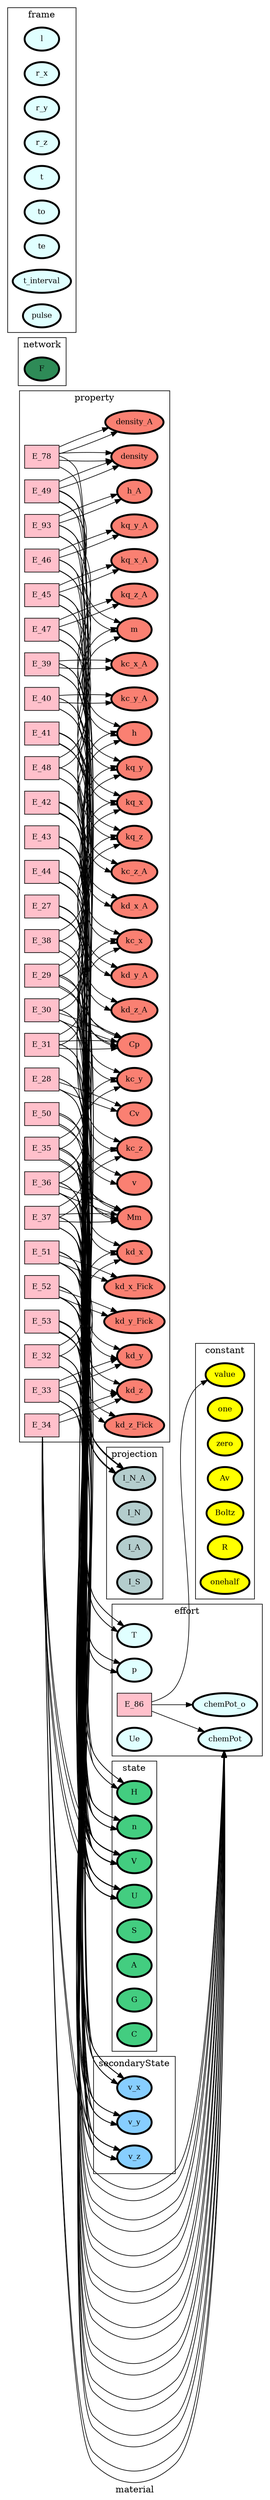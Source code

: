 digraph material {
label=material;
rankdir=LR;
E_93 -> V_47  [splines=ortho];
E_93 -> V_48  [splines=ortho];
E_27 -> V_19  [splines=ortho];
E_27 -> V_22  [splines=ortho];
E_28 -> V_16  [splines=ortho];
E_28 -> V_19  [splines=ortho];
E_29 -> V_15  [splines=ortho];
E_29 -> V_27  [splines=ortho];
E_29 -> V_36  [splines=ortho];
E_30 -> V_15  [splines=ortho];
E_30 -> V_28  [splines=ortho];
E_30 -> V_36  [splines=ortho];
E_31 -> V_15  [splines=ortho];
E_31 -> V_29  [splines=ortho];
E_31 -> V_36  [splines=ortho];
E_32 -> V_15  [splines=ortho];
E_32 -> V_16  [splines=ortho];
E_32 -> V_21  [splines=ortho];
E_32 -> V_27  [splines=ortho];
E_33 -> V_15  [splines=ortho];
E_33 -> V_16  [splines=ortho];
E_33 -> V_21  [splines=ortho];
E_33 -> V_28  [splines=ortho];
E_34 -> V_15  [splines=ortho];
E_34 -> V_16  [splines=ortho];
E_34 -> V_21  [splines=ortho];
E_34 -> V_29  [splines=ortho];
E_35 -> V_15  [splines=ortho];
E_35 -> V_16  [splines=ortho];
E_35 -> V_20  [splines=ortho];
E_35 -> V_21  [splines=ortho];
E_35 -> V_26  [splines=ortho];
E_35 -> V_27  [splines=ortho];
E_36 -> V_15  [splines=ortho];
E_36 -> V_16  [splines=ortho];
E_36 -> V_20  [splines=ortho];
E_36 -> V_21  [splines=ortho];
E_36 -> V_26  [splines=ortho];
E_36 -> V_28  [splines=ortho];
E_37 -> V_15  [splines=ortho];
E_37 -> V_16  [splines=ortho];
E_37 -> V_20  [splines=ortho];
E_37 -> V_21  [splines=ortho];
E_37 -> V_26  [splines=ortho];
E_37 -> V_29  [splines=ortho];
E_38 -> V_18  [splines=ortho];
E_38 -> V_22  [splines=ortho];
E_39 -> V_44  [splines=ortho];
E_39 -> V_48  [splines=ortho];
E_40 -> V_45  [splines=ortho];
E_40 -> V_48  [splines=ortho];
E_41 -> V_46  [splines=ortho];
E_41 -> V_48  [splines=ortho];
E_42 -> V_41  [splines=ortho];
E_42 -> V_48  [splines=ortho];
E_43 -> V_42  [splines=ortho];
E_43 -> V_48  [splines=ortho];
E_44 -> V_43  [splines=ortho];
E_44 -> V_48  [splines=ortho];
E_45 -> V_38  [splines=ortho];
E_45 -> V_48  [splines=ortho];
E_46 -> V_39  [splines=ortho];
E_46 -> V_48  [splines=ortho];
E_47 -> V_40  [splines=ortho];
E_47 -> V_48  [splines=ortho];
E_48 -> V_18  [splines=ortho];
E_48 -> V_26  [splines=ortho];
E_49 -> V_15  [splines=ortho];
E_49 -> V_58  [splines=ortho];
E_50 -> V_15  [splines=ortho];
E_50 -> V_18  [splines=ortho];
E_51 -> V_16  [splines=ortho];
E_51 -> V_18  [splines=ortho];
E_51 -> V_21  [splines=ortho];
E_51 -> V_27  [splines=ortho];
E_51 -> V_48  [splines=ortho];
E_52 -> V_16  [splines=ortho];
E_52 -> V_18  [splines=ortho];
E_52 -> V_21  [splines=ortho];
E_52 -> V_28  [splines=ortho];
E_52 -> V_48  [splines=ortho];
E_53 -> V_16  [splines=ortho];
E_53 -> V_18  [splines=ortho];
E_53 -> V_21  [splines=ortho];
E_53 -> V_29  [splines=ortho];
E_53 -> V_48  [splines=ortho];
E_78 -> V_48  [splines=ortho];
E_78 -> V_59  [splines=ortho];
subgraph cluster_material___property {
label=property;
rankdir=LR;
V_107 [fillcolor=salmon, fontsize=12, label=h_A, penwidth=3, style=filled];
V_26 [fillcolor=salmon, fontsize=12, label=Mm, penwidth=3, style=filled];
V_36 [fillcolor=salmon, fontsize=12, label=Cp, penwidth=3, style=filled];
V_37 [fillcolor=salmon, fontsize=12, label=Cv, penwidth=3, style=filled];
V_38 [fillcolor=salmon, fontsize=12, label=kq_x, penwidth=3, style=filled];
V_39 [fillcolor=salmon, fontsize=12, label=kq_y, penwidth=3, style=filled];
V_40 [fillcolor=salmon, fontsize=12, label=kq_z, penwidth=3, style=filled];
V_41 [fillcolor=salmon, fontsize=12, label=kd_x, penwidth=3, style=filled];
V_42 [fillcolor=salmon, fontsize=12, label=kd_y, penwidth=3, style=filled];
V_43 [fillcolor=salmon, fontsize=12, label=kd_z, penwidth=3, style=filled];
V_44 [fillcolor=salmon, fontsize=12, label=kc_x, penwidth=3, style=filled];
V_45 [fillcolor=salmon, fontsize=12, label=kc_y, penwidth=3, style=filled];
V_46 [fillcolor=salmon, fontsize=12, label=kc_z, penwidth=3, style=filled];
V_47 [fillcolor=salmon, fontsize=12, label=h, penwidth=3, style=filled];
V_49 [fillcolor=salmon, fontsize=12, label=kc_x_A, penwidth=3, style=filled];
V_50 [fillcolor=salmon, fontsize=12, label=kc_y_A, penwidth=3, style=filled];
V_51 [fillcolor=salmon, fontsize=12, label=kc_z_A, penwidth=3, style=filled];
V_52 [fillcolor=salmon, fontsize=12, label=kd_x_A, penwidth=3, style=filled];
V_53 [fillcolor=salmon, fontsize=12, label=kd_y_A, penwidth=3, style=filled];
V_54 [fillcolor=salmon, fontsize=12, label=kd_z_A, penwidth=3, style=filled];
V_55 [fillcolor=salmon, fontsize=12, label=kq_x_A, penwidth=3, style=filled];
V_56 [fillcolor=salmon, fontsize=12, label=kq_y_A, penwidth=3, style=filled];
V_57 [fillcolor=salmon, fontsize=12, label=kq_z_A, penwidth=3, style=filled];
V_58 [fillcolor=salmon, fontsize=12, label=m, penwidth=3, style=filled];
V_59 [fillcolor=salmon, fontsize=12, label=density, penwidth=3, style=filled];
V_60 [fillcolor=salmon, fontsize=12, label=v, penwidth=3, style=filled];
V_61 [fillcolor=salmon, fontsize=12, label=kd_x_Fick, penwidth=3, style=filled];
V_62 [fillcolor=salmon, fontsize=12, label=kd_y_Fick, penwidth=3, style=filled];
V_63 [fillcolor=salmon, fontsize=12, label=kd_z_Fick, penwidth=3, style=filled];
V_89 [fillcolor=salmon, fontsize=12, label=density_A, penwidth=3, style=filled];
E_93 [fillcolor=pink, fontsize=12, shape=box, style=filled];
E_93 -> V_107  [splines=ortho];
E_27 [fillcolor=pink, fontsize=12, shape=box, style=filled];
E_27 -> V_36  [splines=ortho];
E_28 [fillcolor=pink, fontsize=12, shape=box, style=filled];
E_28 -> V_37  [splines=ortho];
E_29 [fillcolor=pink, fontsize=12, shape=box, style=filled];
E_29 -> V_38  [splines=ortho];
E_30 [fillcolor=pink, fontsize=12, shape=box, style=filled];
E_30 -> V_39  [splines=ortho];
E_31 [fillcolor=pink, fontsize=12, shape=box, style=filled];
E_31 -> V_40  [splines=ortho];
E_32 [fillcolor=pink, fontsize=12, shape=box, style=filled];
E_32 -> V_41  [splines=ortho];
E_33 [fillcolor=pink, fontsize=12, shape=box, style=filled];
E_33 -> V_42  [splines=ortho];
E_34 [fillcolor=pink, fontsize=12, shape=box, style=filled];
E_34 -> V_43  [splines=ortho];
E_35 [fillcolor=pink, fontsize=12, shape=box, style=filled];
E_35 -> V_44  [splines=ortho];
E_36 [fillcolor=pink, fontsize=12, shape=box, style=filled];
E_36 -> V_45  [splines=ortho];
E_37 [fillcolor=pink, fontsize=12, shape=box, style=filled];
E_37 -> V_46  [splines=ortho];
E_38 [fillcolor=pink, fontsize=12, shape=box, style=filled];
E_38 -> V_47  [splines=ortho];
E_39 [fillcolor=pink, fontsize=12, shape=box, style=filled];
E_39 -> V_49  [splines=ortho];
E_40 [fillcolor=pink, fontsize=12, shape=box, style=filled];
E_40 -> V_50  [splines=ortho];
E_41 [fillcolor=pink, fontsize=12, shape=box, style=filled];
E_41 -> V_51  [splines=ortho];
E_42 [fillcolor=pink, fontsize=12, shape=box, style=filled];
E_42 -> V_52  [splines=ortho];
E_43 [fillcolor=pink, fontsize=12, shape=box, style=filled];
E_43 -> V_53  [splines=ortho];
E_44 [fillcolor=pink, fontsize=12, shape=box, style=filled];
E_44 -> V_54  [splines=ortho];
E_45 [fillcolor=pink, fontsize=12, shape=box, style=filled];
E_45 -> V_55  [splines=ortho];
E_46 [fillcolor=pink, fontsize=12, shape=box, style=filled];
E_46 -> V_56  [splines=ortho];
E_47 [fillcolor=pink, fontsize=12, shape=box, style=filled];
E_47 -> V_57  [splines=ortho];
E_48 [fillcolor=pink, fontsize=12, shape=box, style=filled];
E_48 -> V_58  [splines=ortho];
E_49 [fillcolor=pink, fontsize=12, shape=box, style=filled];
E_49 -> V_59  [splines=ortho];
E_50 [fillcolor=pink, fontsize=12, shape=box, style=filled];
E_50 -> V_60  [splines=ortho];
E_51 [fillcolor=pink, fontsize=12, shape=box, style=filled];
E_51 -> V_61  [splines=ortho];
E_52 [fillcolor=pink, fontsize=12, shape=box, style=filled];
E_52 -> V_62  [splines=ortho];
E_53 [fillcolor=pink, fontsize=12, shape=box, style=filled];
E_53 -> V_63  [splines=ortho];
E_78 [fillcolor=pink, fontsize=12, shape=box, style=filled];
E_78 -> V_89  [splines=ortho];
}

subgraph cluster_material___network {
label=network;
rankdir=LR;
V_10 [fillcolor=seagreen4, fontsize=12, label=F, penwidth=3, style=filled];
}

subgraph cluster_material___projection {
label=projection;
rankdir=LR;
V_48 [fillcolor=lightcyan3, fontsize=12, label=I_N_A, penwidth=3, style=filled];
V_96 [fillcolor=lightcyan3, fontsize=12, label=I_N, penwidth=3, style=filled];
V_97 [fillcolor=lightcyan3, fontsize=12, label=I_A, penwidth=3, style=filled];
V_98 [fillcolor=lightcyan3, fontsize=12, label=I_S, penwidth=3, style=filled];
}

subgraph cluster_material___differenceOperator {
label=differenceOperator;
rankdir=LR;
}

subgraph cluster_material___frame {
label=frame;
rankdir=LR;
V_11 [fillcolor=lightcyan1, fontsize=12, label=l, penwidth=3, style=filled];
V_12 [fillcolor=lightcyan1, fontsize=12, label=r_x, penwidth=3, style=filled];
V_13 [fillcolor=lightcyan1, fontsize=12, label=r_y, penwidth=3, style=filled];
V_14 [fillcolor=lightcyan1, fontsize=12, label=r_z, penwidth=3, style=filled];
V_4 [fillcolor=lightcyan1, fontsize=12, label=t, penwidth=3, style=filled];
V_5 [fillcolor=lightcyan1, fontsize=12, label=to, penwidth=3, style=filled];
V_6 [fillcolor=lightcyan1, fontsize=12, label=te, penwidth=3, style=filled];
V_7 [fillcolor=lightcyan1, fontsize=12, label=t_interval, penwidth=3, style=filled];
V_9 [fillcolor=lightcyan1, fontsize=12, label=pulse, penwidth=3, style=filled];
}

subgraph cluster_material___state {
label=state;
rankdir=LR;
V_15 [fillcolor=seagreen3, fontsize=12, label=V, penwidth=3, style=filled];
V_16 [fillcolor=seagreen3, fontsize=12, label=U, penwidth=3, style=filled];
V_17 [fillcolor=seagreen3, fontsize=12, label=S, penwidth=3, style=filled];
V_18 [fillcolor=seagreen3, fontsize=12, label=n, penwidth=3, style=filled];
V_22 [fillcolor=seagreen3, fontsize=12, label=H, penwidth=3, style=filled];
V_23 [fillcolor=seagreen3, fontsize=12, label=A, penwidth=3, style=filled];
V_24 [fillcolor=seagreen3, fontsize=12, label=G, penwidth=3, style=filled];
V_25 [fillcolor=seagreen3, fontsize=12, label=C, penwidth=3, style=filled];
}

subgraph cluster_material___constant {
label=constant;
rankdir=LR;
V_1 [fillcolor=yellow, fontsize=12, label=value, penwidth=3, style=filled];
V_2 [fillcolor=yellow, fontsize=12, label=one, penwidth=3, style=filled];
V_3 [fillcolor=yellow, fontsize=12, label=zero, penwidth=3, style=filled];
V_32 [fillcolor=yellow, fontsize=12, label=Av, penwidth=3, style=filled];
V_33 [fillcolor=yellow, fontsize=12, label=Boltz, penwidth=3, style=filled];
V_34 [fillcolor=yellow, fontsize=12, label=R, penwidth=3, style=filled];
V_8 [fillcolor=yellow, fontsize=12, label=onehalf, penwidth=3, style=filled];
}

E_86 -> V_1  [splines=ortho];
E_86 -> V_21  [splines=ortho];
subgraph cluster_material___effort {
label=effort;
rankdir=LR;
V_102 [fillcolor=lightcyan, fontsize=12, label=chemPot_o, penwidth=3, style=filled];
V_19 [fillcolor=lightcyan, fontsize=12, label=T, penwidth=3, style=filled];
V_20 [fillcolor=lightcyan, fontsize=12, label=p, penwidth=3, style=filled];
V_21 [fillcolor=lightcyan, fontsize=12, label=chemPot, penwidth=3, style=filled];
V_35 [fillcolor=lightcyan, fontsize=12, label=Ue, penwidth=3, style=filled];
E_86 [fillcolor=pink, fontsize=12, shape=box, style=filled];
E_86 -> V_102  [splines=ortho];
}

subgraph cluster_material___secondaryState {
label=secondaryState;
rankdir=LR;
V_27 [fillcolor=skyblue1, fontsize=12, label=v_x, penwidth=3, style=filled];
V_28 [fillcolor=skyblue1, fontsize=12, label=v_y, penwidth=3, style=filled];
V_29 [fillcolor=skyblue1, fontsize=12, label=v_z, penwidth=3, style=filled];
}

subgraph cluster_material___diffState {
label=diffState;
rankdir=LR;
}

E_93 -> V_47  [splines=ortho];
E_93 -> V_48  [splines=ortho];
E_27 -> V_19  [splines=ortho];
E_27 -> V_22  [splines=ortho];
E_28 -> V_16  [splines=ortho];
E_28 -> V_19  [splines=ortho];
E_29 -> V_15  [splines=ortho];
E_29 -> V_27  [splines=ortho];
E_29 -> V_36  [splines=ortho];
E_30 -> V_15  [splines=ortho];
E_30 -> V_28  [splines=ortho];
E_30 -> V_36  [splines=ortho];
E_31 -> V_15  [splines=ortho];
E_31 -> V_29  [splines=ortho];
E_31 -> V_36  [splines=ortho];
E_32 -> V_15  [splines=ortho];
E_32 -> V_16  [splines=ortho];
E_32 -> V_21  [splines=ortho];
E_32 -> V_27  [splines=ortho];
E_33 -> V_15  [splines=ortho];
E_33 -> V_16  [splines=ortho];
E_33 -> V_21  [splines=ortho];
E_33 -> V_28  [splines=ortho];
E_34 -> V_15  [splines=ortho];
E_34 -> V_16  [splines=ortho];
E_34 -> V_21  [splines=ortho];
E_34 -> V_29  [splines=ortho];
E_35 -> V_15  [splines=ortho];
E_35 -> V_16  [splines=ortho];
E_35 -> V_20  [splines=ortho];
E_35 -> V_21  [splines=ortho];
E_35 -> V_26  [splines=ortho];
E_35 -> V_27  [splines=ortho];
E_36 -> V_15  [splines=ortho];
E_36 -> V_16  [splines=ortho];
E_36 -> V_20  [splines=ortho];
E_36 -> V_21  [splines=ortho];
E_36 -> V_26  [splines=ortho];
E_36 -> V_28  [splines=ortho];
E_37 -> V_15  [splines=ortho];
E_37 -> V_16  [splines=ortho];
E_37 -> V_20  [splines=ortho];
E_37 -> V_21  [splines=ortho];
E_37 -> V_26  [splines=ortho];
E_37 -> V_29  [splines=ortho];
E_38 -> V_18  [splines=ortho];
E_38 -> V_22  [splines=ortho];
E_39 -> V_44  [splines=ortho];
E_39 -> V_48  [splines=ortho];
E_40 -> V_45  [splines=ortho];
E_40 -> V_48  [splines=ortho];
E_41 -> V_46  [splines=ortho];
E_41 -> V_48  [splines=ortho];
E_42 -> V_41  [splines=ortho];
E_42 -> V_48  [splines=ortho];
E_43 -> V_42  [splines=ortho];
E_43 -> V_48  [splines=ortho];
E_44 -> V_43  [splines=ortho];
E_44 -> V_48  [splines=ortho];
E_45 -> V_38  [splines=ortho];
E_45 -> V_48  [splines=ortho];
E_46 -> V_39  [splines=ortho];
E_46 -> V_48  [splines=ortho];
E_47 -> V_40  [splines=ortho];
E_47 -> V_48  [splines=ortho];
E_48 -> V_18  [splines=ortho];
E_48 -> V_26  [splines=ortho];
E_49 -> V_15  [splines=ortho];
E_49 -> V_58  [splines=ortho];
E_50 -> V_15  [splines=ortho];
E_50 -> V_18  [splines=ortho];
E_51 -> V_16  [splines=ortho];
E_51 -> V_18  [splines=ortho];
E_51 -> V_21  [splines=ortho];
E_51 -> V_27  [splines=ortho];
E_51 -> V_48  [splines=ortho];
E_52 -> V_16  [splines=ortho];
E_52 -> V_18  [splines=ortho];
E_52 -> V_21  [splines=ortho];
E_52 -> V_28  [splines=ortho];
E_52 -> V_48  [splines=ortho];
E_53 -> V_16  [splines=ortho];
E_53 -> V_18  [splines=ortho];
E_53 -> V_21  [splines=ortho];
E_53 -> V_29  [splines=ortho];
E_53 -> V_48  [splines=ortho];
E_78 -> V_48  [splines=ortho];
E_78 -> V_59  [splines=ortho];
subgraph cluster_material___property {
label=property;
rankdir=LR;
V_107 [fillcolor=salmon, fontsize=12, label=h_A, penwidth=3, style=filled];
V_26 [fillcolor=salmon, fontsize=12, label=Mm, penwidth=3, style=filled];
V_36 [fillcolor=salmon, fontsize=12, label=Cp, penwidth=3, style=filled];
V_37 [fillcolor=salmon, fontsize=12, label=Cv, penwidth=3, style=filled];
V_38 [fillcolor=salmon, fontsize=12, label=kq_x, penwidth=3, style=filled];
V_39 [fillcolor=salmon, fontsize=12, label=kq_y, penwidth=3, style=filled];
V_40 [fillcolor=salmon, fontsize=12, label=kq_z, penwidth=3, style=filled];
V_41 [fillcolor=salmon, fontsize=12, label=kd_x, penwidth=3, style=filled];
V_42 [fillcolor=salmon, fontsize=12, label=kd_y, penwidth=3, style=filled];
V_43 [fillcolor=salmon, fontsize=12, label=kd_z, penwidth=3, style=filled];
V_44 [fillcolor=salmon, fontsize=12, label=kc_x, penwidth=3, style=filled];
V_45 [fillcolor=salmon, fontsize=12, label=kc_y, penwidth=3, style=filled];
V_46 [fillcolor=salmon, fontsize=12, label=kc_z, penwidth=3, style=filled];
V_47 [fillcolor=salmon, fontsize=12, label=h, penwidth=3, style=filled];
V_49 [fillcolor=salmon, fontsize=12, label=kc_x_A, penwidth=3, style=filled];
V_50 [fillcolor=salmon, fontsize=12, label=kc_y_A, penwidth=3, style=filled];
V_51 [fillcolor=salmon, fontsize=12, label=kc_z_A, penwidth=3, style=filled];
V_52 [fillcolor=salmon, fontsize=12, label=kd_x_A, penwidth=3, style=filled];
V_53 [fillcolor=salmon, fontsize=12, label=kd_y_A, penwidth=3, style=filled];
V_54 [fillcolor=salmon, fontsize=12, label=kd_z_A, penwidth=3, style=filled];
V_55 [fillcolor=salmon, fontsize=12, label=kq_x_A, penwidth=3, style=filled];
V_56 [fillcolor=salmon, fontsize=12, label=kq_y_A, penwidth=3, style=filled];
V_57 [fillcolor=salmon, fontsize=12, label=kq_z_A, penwidth=3, style=filled];
V_58 [fillcolor=salmon, fontsize=12, label=m, penwidth=3, style=filled];
V_59 [fillcolor=salmon, fontsize=12, label=density, penwidth=3, style=filled];
V_60 [fillcolor=salmon, fontsize=12, label=v, penwidth=3, style=filled];
V_61 [fillcolor=salmon, fontsize=12, label=kd_x_Fick, penwidth=3, style=filled];
V_62 [fillcolor=salmon, fontsize=12, label=kd_y_Fick, penwidth=3, style=filled];
V_63 [fillcolor=salmon, fontsize=12, label=kd_z_Fick, penwidth=3, style=filled];
V_89 [fillcolor=salmon, fontsize=12, label=density_A, penwidth=3, style=filled];
E_93 [fillcolor=pink, fontsize=12, shape=box, style=filled];
E_93 -> V_107  [splines=ortho];
E_27 [fillcolor=pink, fontsize=12, shape=box, style=filled];
E_27 -> V_36  [splines=ortho];
E_28 [fillcolor=pink, fontsize=12, shape=box, style=filled];
E_28 -> V_37  [splines=ortho];
E_29 [fillcolor=pink, fontsize=12, shape=box, style=filled];
E_29 -> V_38  [splines=ortho];
E_30 [fillcolor=pink, fontsize=12, shape=box, style=filled];
E_30 -> V_39  [splines=ortho];
E_31 [fillcolor=pink, fontsize=12, shape=box, style=filled];
E_31 -> V_40  [splines=ortho];
E_32 [fillcolor=pink, fontsize=12, shape=box, style=filled];
E_32 -> V_41  [splines=ortho];
E_33 [fillcolor=pink, fontsize=12, shape=box, style=filled];
E_33 -> V_42  [splines=ortho];
E_34 [fillcolor=pink, fontsize=12, shape=box, style=filled];
E_34 -> V_43  [splines=ortho];
E_35 [fillcolor=pink, fontsize=12, shape=box, style=filled];
E_35 -> V_44  [splines=ortho];
E_36 [fillcolor=pink, fontsize=12, shape=box, style=filled];
E_36 -> V_45  [splines=ortho];
E_37 [fillcolor=pink, fontsize=12, shape=box, style=filled];
E_37 -> V_46  [splines=ortho];
E_38 [fillcolor=pink, fontsize=12, shape=box, style=filled];
E_38 -> V_47  [splines=ortho];
E_39 [fillcolor=pink, fontsize=12, shape=box, style=filled];
E_39 -> V_49  [splines=ortho];
E_40 [fillcolor=pink, fontsize=12, shape=box, style=filled];
E_40 -> V_50  [splines=ortho];
E_41 [fillcolor=pink, fontsize=12, shape=box, style=filled];
E_41 -> V_51  [splines=ortho];
E_42 [fillcolor=pink, fontsize=12, shape=box, style=filled];
E_42 -> V_52  [splines=ortho];
E_43 [fillcolor=pink, fontsize=12, shape=box, style=filled];
E_43 -> V_53  [splines=ortho];
E_44 [fillcolor=pink, fontsize=12, shape=box, style=filled];
E_44 -> V_54  [splines=ortho];
E_45 [fillcolor=pink, fontsize=12, shape=box, style=filled];
E_45 -> V_55  [splines=ortho];
E_46 [fillcolor=pink, fontsize=12, shape=box, style=filled];
E_46 -> V_56  [splines=ortho];
E_47 [fillcolor=pink, fontsize=12, shape=box, style=filled];
E_47 -> V_57  [splines=ortho];
E_48 [fillcolor=pink, fontsize=12, shape=box, style=filled];
E_48 -> V_58  [splines=ortho];
E_49 [fillcolor=pink, fontsize=12, shape=box, style=filled];
E_49 -> V_59  [splines=ortho];
E_50 [fillcolor=pink, fontsize=12, shape=box, style=filled];
E_50 -> V_60  [splines=ortho];
E_51 [fillcolor=pink, fontsize=12, shape=box, style=filled];
E_51 -> V_61  [splines=ortho];
E_52 [fillcolor=pink, fontsize=12, shape=box, style=filled];
E_52 -> V_62  [splines=ortho];
E_53 [fillcolor=pink, fontsize=12, shape=box, style=filled];
E_53 -> V_63  [splines=ortho];
E_78 [fillcolor=pink, fontsize=12, shape=box, style=filled];
E_78 -> V_89  [splines=ortho];
}

subgraph cluster_material___conversion {
label=conversion;
rankdir=LR;
}

}
